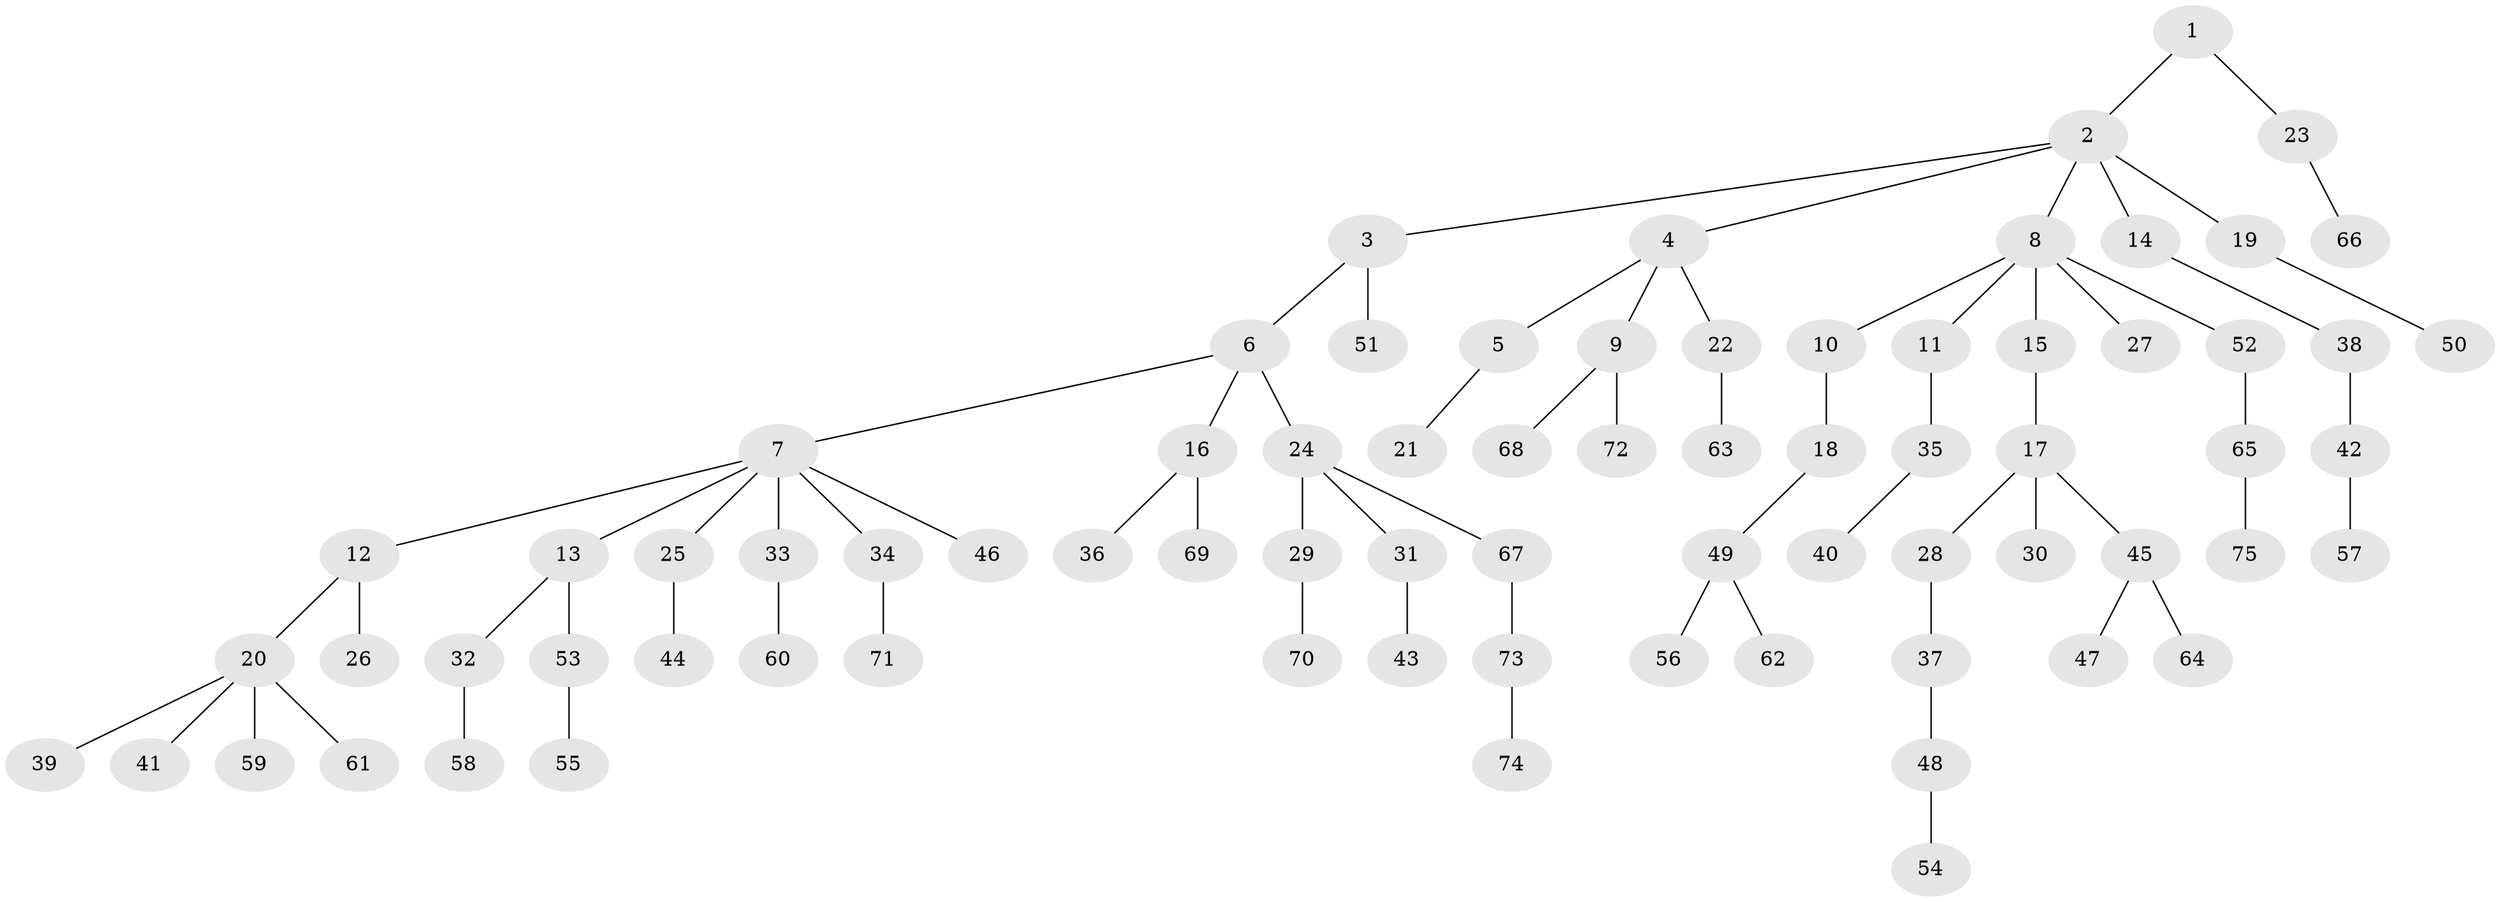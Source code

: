 // Generated by graph-tools (version 1.1) at 2025/11/02/27/25 16:11:25]
// undirected, 75 vertices, 74 edges
graph export_dot {
graph [start="1"]
  node [color=gray90,style=filled];
  1;
  2;
  3;
  4;
  5;
  6;
  7;
  8;
  9;
  10;
  11;
  12;
  13;
  14;
  15;
  16;
  17;
  18;
  19;
  20;
  21;
  22;
  23;
  24;
  25;
  26;
  27;
  28;
  29;
  30;
  31;
  32;
  33;
  34;
  35;
  36;
  37;
  38;
  39;
  40;
  41;
  42;
  43;
  44;
  45;
  46;
  47;
  48;
  49;
  50;
  51;
  52;
  53;
  54;
  55;
  56;
  57;
  58;
  59;
  60;
  61;
  62;
  63;
  64;
  65;
  66;
  67;
  68;
  69;
  70;
  71;
  72;
  73;
  74;
  75;
  1 -- 2;
  1 -- 23;
  2 -- 3;
  2 -- 4;
  2 -- 8;
  2 -- 14;
  2 -- 19;
  3 -- 6;
  3 -- 51;
  4 -- 5;
  4 -- 9;
  4 -- 22;
  5 -- 21;
  6 -- 7;
  6 -- 16;
  6 -- 24;
  7 -- 12;
  7 -- 13;
  7 -- 25;
  7 -- 33;
  7 -- 34;
  7 -- 46;
  8 -- 10;
  8 -- 11;
  8 -- 15;
  8 -- 27;
  8 -- 52;
  9 -- 68;
  9 -- 72;
  10 -- 18;
  11 -- 35;
  12 -- 20;
  12 -- 26;
  13 -- 32;
  13 -- 53;
  14 -- 38;
  15 -- 17;
  16 -- 36;
  16 -- 69;
  17 -- 28;
  17 -- 30;
  17 -- 45;
  18 -- 49;
  19 -- 50;
  20 -- 39;
  20 -- 41;
  20 -- 59;
  20 -- 61;
  22 -- 63;
  23 -- 66;
  24 -- 29;
  24 -- 31;
  24 -- 67;
  25 -- 44;
  28 -- 37;
  29 -- 70;
  31 -- 43;
  32 -- 58;
  33 -- 60;
  34 -- 71;
  35 -- 40;
  37 -- 48;
  38 -- 42;
  42 -- 57;
  45 -- 47;
  45 -- 64;
  48 -- 54;
  49 -- 56;
  49 -- 62;
  52 -- 65;
  53 -- 55;
  65 -- 75;
  67 -- 73;
  73 -- 74;
}
